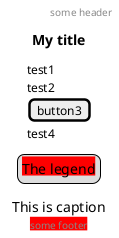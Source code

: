 {
  "sha1": "5qr2937foq8wmljhyrw8m8caxry6n6a",
  "insertion": {
    "when": "2024-05-30T20:48:20.786Z",
    "url": "https://forum.plantuml.net/8830/caption-disapear-with-salt",
    "user": "plantuml@gmail.com"
  }
}
@startsalt
header some header
footer <back:red>some footer
caption caption
title My title
caption This is caption
legend
<back:red>The legend
end legend
{
test1
test2
[button3]
test4
} 
@endsalt
